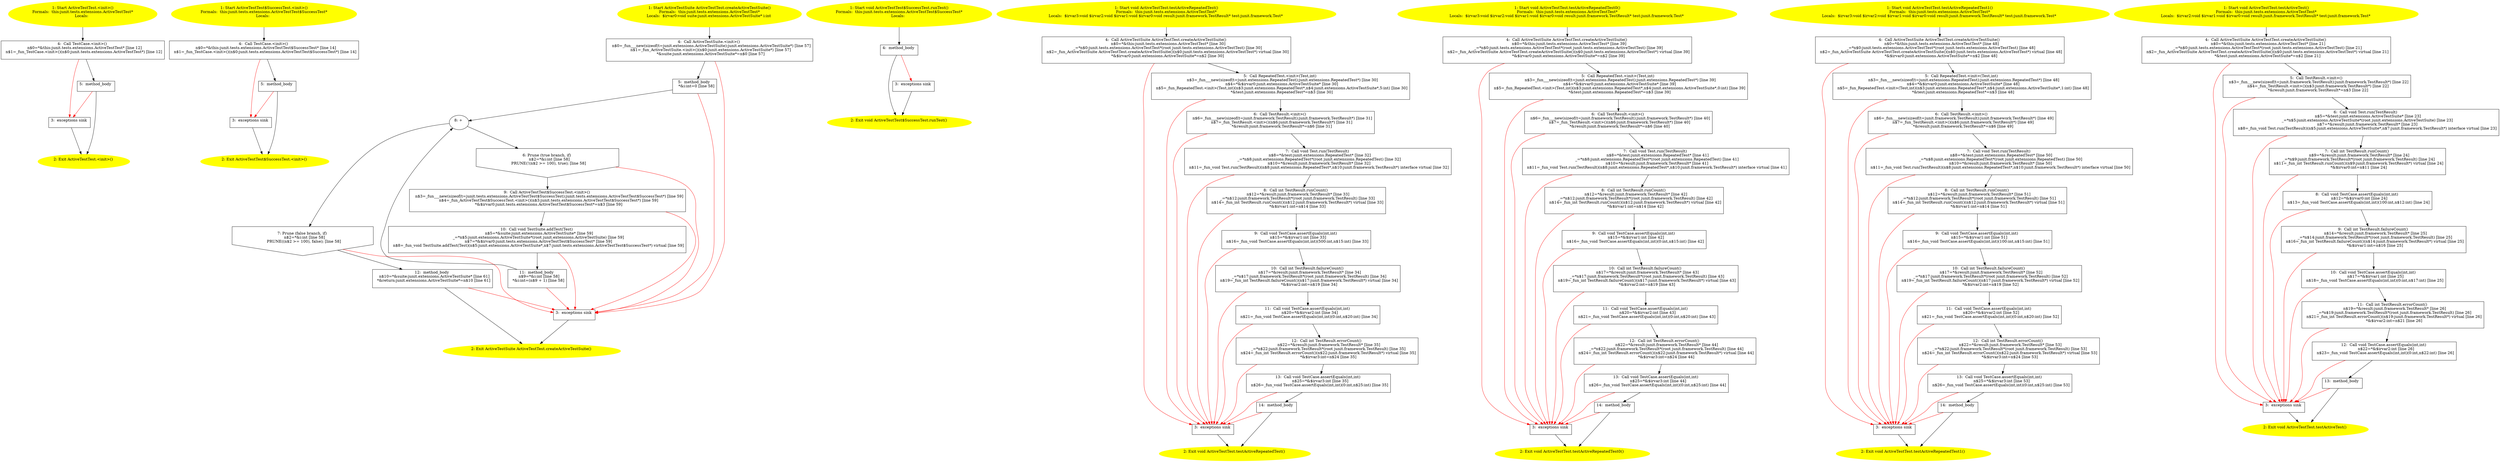 /* @generated */
digraph cfg {
"junit.tests.extensions.ActiveTestTest.<init>().1551e47d297d38303783810dab8c53ed_1" [label="1: Start ActiveTestTest.<init>()\nFormals:  this:junit.tests.extensions.ActiveTestTest*\nLocals:  \n  " color=yellow style=filled]
	

	 "junit.tests.extensions.ActiveTestTest.<init>().1551e47d297d38303783810dab8c53ed_1" -> "junit.tests.extensions.ActiveTestTest.<init>().1551e47d297d38303783810dab8c53ed_4" ;
"junit.tests.extensions.ActiveTestTest.<init>().1551e47d297d38303783810dab8c53ed_2" [label="2: Exit ActiveTestTest.<init>() \n  " color=yellow style=filled]
	

"junit.tests.extensions.ActiveTestTest.<init>().1551e47d297d38303783810dab8c53ed_3" [label="3:  exceptions sink \n  " shape="box"]
	

	 "junit.tests.extensions.ActiveTestTest.<init>().1551e47d297d38303783810dab8c53ed_3" -> "junit.tests.extensions.ActiveTestTest.<init>().1551e47d297d38303783810dab8c53ed_2" ;
"junit.tests.extensions.ActiveTestTest.<init>().1551e47d297d38303783810dab8c53ed_4" [label="4:  Call TestCase.<init>() \n   n$0=*&this:junit.tests.extensions.ActiveTestTest* [line 12]\n  n$1=_fun_TestCase.<init>()(n$0:junit.tests.extensions.ActiveTestTest*) [line 12]\n " shape="box"]
	

	 "junit.tests.extensions.ActiveTestTest.<init>().1551e47d297d38303783810dab8c53ed_4" -> "junit.tests.extensions.ActiveTestTest.<init>().1551e47d297d38303783810dab8c53ed_5" ;
	 "junit.tests.extensions.ActiveTestTest.<init>().1551e47d297d38303783810dab8c53ed_4" -> "junit.tests.extensions.ActiveTestTest.<init>().1551e47d297d38303783810dab8c53ed_3" [color="red" ];
"junit.tests.extensions.ActiveTestTest.<init>().1551e47d297d38303783810dab8c53ed_5" [label="5:  method_body \n  " shape="box"]
	

	 "junit.tests.extensions.ActiveTestTest.<init>().1551e47d297d38303783810dab8c53ed_5" -> "junit.tests.extensions.ActiveTestTest.<init>().1551e47d297d38303783810dab8c53ed_2" ;
	 "junit.tests.extensions.ActiveTestTest.<init>().1551e47d297d38303783810dab8c53ed_5" -> "junit.tests.extensions.ActiveTestTest.<init>().1551e47d297d38303783810dab8c53ed_3" [color="red" ];
"junit.tests.extensions.ActiveTestTest$SuccessTest.<init>().e55ab5740e04ffe3c6c291ed81c73756_1" [label="1: Start ActiveTestTest$SuccessTest.<init>()\nFormals:  this:junit.tests.extensions.ActiveTestTest$SuccessTest*\nLocals:  \n  " color=yellow style=filled]
	

	 "junit.tests.extensions.ActiveTestTest$SuccessTest.<init>().e55ab5740e04ffe3c6c291ed81c73756_1" -> "junit.tests.extensions.ActiveTestTest$SuccessTest.<init>().e55ab5740e04ffe3c6c291ed81c73756_4" ;
"junit.tests.extensions.ActiveTestTest$SuccessTest.<init>().e55ab5740e04ffe3c6c291ed81c73756_2" [label="2: Exit ActiveTestTest$SuccessTest.<init>() \n  " color=yellow style=filled]
	

"junit.tests.extensions.ActiveTestTest$SuccessTest.<init>().e55ab5740e04ffe3c6c291ed81c73756_3" [label="3:  exceptions sink \n  " shape="box"]
	

	 "junit.tests.extensions.ActiveTestTest$SuccessTest.<init>().e55ab5740e04ffe3c6c291ed81c73756_3" -> "junit.tests.extensions.ActiveTestTest$SuccessTest.<init>().e55ab5740e04ffe3c6c291ed81c73756_2" ;
"junit.tests.extensions.ActiveTestTest$SuccessTest.<init>().e55ab5740e04ffe3c6c291ed81c73756_4" [label="4:  Call TestCase.<init>() \n   n$0=*&this:junit.tests.extensions.ActiveTestTest$SuccessTest* [line 14]\n  n$1=_fun_TestCase.<init>()(n$0:junit.tests.extensions.ActiveTestTest$SuccessTest*) [line 14]\n " shape="box"]
	

	 "junit.tests.extensions.ActiveTestTest$SuccessTest.<init>().e55ab5740e04ffe3c6c291ed81c73756_4" -> "junit.tests.extensions.ActiveTestTest$SuccessTest.<init>().e55ab5740e04ffe3c6c291ed81c73756_5" ;
	 "junit.tests.extensions.ActiveTestTest$SuccessTest.<init>().e55ab5740e04ffe3c6c291ed81c73756_4" -> "junit.tests.extensions.ActiveTestTest$SuccessTest.<init>().e55ab5740e04ffe3c6c291ed81c73756_3" [color="red" ];
"junit.tests.extensions.ActiveTestTest$SuccessTest.<init>().e55ab5740e04ffe3c6c291ed81c73756_5" [label="5:  method_body \n  " shape="box"]
	

	 "junit.tests.extensions.ActiveTestTest$SuccessTest.<init>().e55ab5740e04ffe3c6c291ed81c73756_5" -> "junit.tests.extensions.ActiveTestTest$SuccessTest.<init>().e55ab5740e04ffe3c6c291ed81c73756_2" ;
	 "junit.tests.extensions.ActiveTestTest$SuccessTest.<init>().e55ab5740e04ffe3c6c291ed81c73756_5" -> "junit.tests.extensions.ActiveTestTest$SuccessTest.<init>().e55ab5740e04ffe3c6c291ed81c73756_3" [color="red" ];
"junit.tests.extensions.ActiveTestTest.createActiveTestSuite():junit.extensions.ActiveTestSuite.51b1d33e2f87001072a55061fc6aa8c7_1" [label="1: Start ActiveTestSuite ActiveTestTest.createActiveTestSuite()\nFormals:  this:junit.tests.extensions.ActiveTestTest*\nLocals:  $irvar0:void suite:junit.extensions.ActiveTestSuite* i:int \n  " color=yellow style=filled]
	

	 "junit.tests.extensions.ActiveTestTest.createActiveTestSuite():junit.extensions.ActiveTestSuite.51b1d33e2f87001072a55061fc6aa8c7_1" -> "junit.tests.extensions.ActiveTestTest.createActiveTestSuite():junit.extensions.ActiveTestSuite.51b1d33e2f87001072a55061fc6aa8c7_4" ;
"junit.tests.extensions.ActiveTestTest.createActiveTestSuite():junit.extensions.ActiveTestSuite.51b1d33e2f87001072a55061fc6aa8c7_2" [label="2: Exit ActiveTestSuite ActiveTestTest.createActiveTestSuite() \n  " color=yellow style=filled]
	

"junit.tests.extensions.ActiveTestTest.createActiveTestSuite():junit.extensions.ActiveTestSuite.51b1d33e2f87001072a55061fc6aa8c7_3" [label="3:  exceptions sink \n  " shape="box"]
	

	 "junit.tests.extensions.ActiveTestTest.createActiveTestSuite():junit.extensions.ActiveTestSuite.51b1d33e2f87001072a55061fc6aa8c7_3" -> "junit.tests.extensions.ActiveTestTest.createActiveTestSuite():junit.extensions.ActiveTestSuite.51b1d33e2f87001072a55061fc6aa8c7_2" ;
"junit.tests.extensions.ActiveTestTest.createActiveTestSuite():junit.extensions.ActiveTestSuite.51b1d33e2f87001072a55061fc6aa8c7_4" [label="4:  Call ActiveTestSuite.<init>() \n   n$0=_fun___new(sizeof(t=junit.extensions.ActiveTestSuite):junit.extensions.ActiveTestSuite*) [line 57]\n  n$1=_fun_ActiveTestSuite.<init>()(n$0:junit.extensions.ActiveTestSuite*) [line 57]\n  *&suite:junit.extensions.ActiveTestSuite*=n$0 [line 57]\n " shape="box"]
	

	 "junit.tests.extensions.ActiveTestTest.createActiveTestSuite():junit.extensions.ActiveTestSuite.51b1d33e2f87001072a55061fc6aa8c7_4" -> "junit.tests.extensions.ActiveTestTest.createActiveTestSuite():junit.extensions.ActiveTestSuite.51b1d33e2f87001072a55061fc6aa8c7_5" ;
	 "junit.tests.extensions.ActiveTestTest.createActiveTestSuite():junit.extensions.ActiveTestSuite.51b1d33e2f87001072a55061fc6aa8c7_4" -> "junit.tests.extensions.ActiveTestTest.createActiveTestSuite():junit.extensions.ActiveTestSuite.51b1d33e2f87001072a55061fc6aa8c7_3" [color="red" ];
"junit.tests.extensions.ActiveTestTest.createActiveTestSuite():junit.extensions.ActiveTestSuite.51b1d33e2f87001072a55061fc6aa8c7_5" [label="5:  method_body \n   *&i:int=0 [line 58]\n " shape="box"]
	

	 "junit.tests.extensions.ActiveTestTest.createActiveTestSuite():junit.extensions.ActiveTestSuite.51b1d33e2f87001072a55061fc6aa8c7_5" -> "junit.tests.extensions.ActiveTestTest.createActiveTestSuite():junit.extensions.ActiveTestSuite.51b1d33e2f87001072a55061fc6aa8c7_8" ;
	 "junit.tests.extensions.ActiveTestTest.createActiveTestSuite():junit.extensions.ActiveTestSuite.51b1d33e2f87001072a55061fc6aa8c7_5" -> "junit.tests.extensions.ActiveTestTest.createActiveTestSuite():junit.extensions.ActiveTestSuite.51b1d33e2f87001072a55061fc6aa8c7_3" [color="red" ];
"junit.tests.extensions.ActiveTestTest.createActiveTestSuite():junit.extensions.ActiveTestSuite.51b1d33e2f87001072a55061fc6aa8c7_6" [label="6: Prune (true branch, if) \n   n$2=*&i:int [line 58]\n  PRUNE(!(n$2 >= 100), true); [line 58]\n " shape="invhouse"]
	

	 "junit.tests.extensions.ActiveTestTest.createActiveTestSuite():junit.extensions.ActiveTestSuite.51b1d33e2f87001072a55061fc6aa8c7_6" -> "junit.tests.extensions.ActiveTestTest.createActiveTestSuite():junit.extensions.ActiveTestSuite.51b1d33e2f87001072a55061fc6aa8c7_9" ;
	 "junit.tests.extensions.ActiveTestTest.createActiveTestSuite():junit.extensions.ActiveTestSuite.51b1d33e2f87001072a55061fc6aa8c7_6" -> "junit.tests.extensions.ActiveTestTest.createActiveTestSuite():junit.extensions.ActiveTestSuite.51b1d33e2f87001072a55061fc6aa8c7_3" [color="red" ];
"junit.tests.extensions.ActiveTestTest.createActiveTestSuite():junit.extensions.ActiveTestSuite.51b1d33e2f87001072a55061fc6aa8c7_7" [label="7: Prune (false branch, if) \n   n$2=*&i:int [line 58]\n  PRUNE((n$2 >= 100), false); [line 58]\n " shape="invhouse"]
	

	 "junit.tests.extensions.ActiveTestTest.createActiveTestSuite():junit.extensions.ActiveTestSuite.51b1d33e2f87001072a55061fc6aa8c7_7" -> "junit.tests.extensions.ActiveTestTest.createActiveTestSuite():junit.extensions.ActiveTestSuite.51b1d33e2f87001072a55061fc6aa8c7_12" ;
	 "junit.tests.extensions.ActiveTestTest.createActiveTestSuite():junit.extensions.ActiveTestSuite.51b1d33e2f87001072a55061fc6aa8c7_7" -> "junit.tests.extensions.ActiveTestTest.createActiveTestSuite():junit.extensions.ActiveTestSuite.51b1d33e2f87001072a55061fc6aa8c7_3" [color="red" ];
"junit.tests.extensions.ActiveTestTest.createActiveTestSuite():junit.extensions.ActiveTestSuite.51b1d33e2f87001072a55061fc6aa8c7_8" [label="8: + \n  " ]
	

	 "junit.tests.extensions.ActiveTestTest.createActiveTestSuite():junit.extensions.ActiveTestSuite.51b1d33e2f87001072a55061fc6aa8c7_8" -> "junit.tests.extensions.ActiveTestTest.createActiveTestSuite():junit.extensions.ActiveTestSuite.51b1d33e2f87001072a55061fc6aa8c7_6" ;
	 "junit.tests.extensions.ActiveTestTest.createActiveTestSuite():junit.extensions.ActiveTestSuite.51b1d33e2f87001072a55061fc6aa8c7_8" -> "junit.tests.extensions.ActiveTestTest.createActiveTestSuite():junit.extensions.ActiveTestSuite.51b1d33e2f87001072a55061fc6aa8c7_7" ;
"junit.tests.extensions.ActiveTestTest.createActiveTestSuite():junit.extensions.ActiveTestSuite.51b1d33e2f87001072a55061fc6aa8c7_9" [label="9:  Call ActiveTestTest$SuccessTest.<init>() \n   n$3=_fun___new(sizeof(t=junit.tests.extensions.ActiveTestTest$SuccessTest):junit.tests.extensions.ActiveTestTest$SuccessTest*) [line 59]\n  n$4=_fun_ActiveTestTest$SuccessTest.<init>()(n$3:junit.tests.extensions.ActiveTestTest$SuccessTest*) [line 59]\n  *&$irvar0:junit.tests.extensions.ActiveTestTest$SuccessTest*=n$3 [line 59]\n " shape="box"]
	

	 "junit.tests.extensions.ActiveTestTest.createActiveTestSuite():junit.extensions.ActiveTestSuite.51b1d33e2f87001072a55061fc6aa8c7_9" -> "junit.tests.extensions.ActiveTestTest.createActiveTestSuite():junit.extensions.ActiveTestSuite.51b1d33e2f87001072a55061fc6aa8c7_10" ;
	 "junit.tests.extensions.ActiveTestTest.createActiveTestSuite():junit.extensions.ActiveTestSuite.51b1d33e2f87001072a55061fc6aa8c7_9" -> "junit.tests.extensions.ActiveTestTest.createActiveTestSuite():junit.extensions.ActiveTestSuite.51b1d33e2f87001072a55061fc6aa8c7_3" [color="red" ];
"junit.tests.extensions.ActiveTestTest.createActiveTestSuite():junit.extensions.ActiveTestSuite.51b1d33e2f87001072a55061fc6aa8c7_10" [label="10:  Call void TestSuite.addTest(Test) \n   n$5=*&suite:junit.extensions.ActiveTestSuite* [line 59]\n  _=*n$5:junit.extensions.ActiveTestSuite*(root junit.extensions.ActiveTestSuite) [line 59]\n  n$7=*&$irvar0:junit.tests.extensions.ActiveTestTest$SuccessTest* [line 59]\n  n$8=_fun_void TestSuite.addTest(Test)(n$5:junit.extensions.ActiveTestSuite*,n$7:junit.tests.extensions.ActiveTestTest$SuccessTest*) virtual [line 59]\n " shape="box"]
	

	 "junit.tests.extensions.ActiveTestTest.createActiveTestSuite():junit.extensions.ActiveTestSuite.51b1d33e2f87001072a55061fc6aa8c7_10" -> "junit.tests.extensions.ActiveTestTest.createActiveTestSuite():junit.extensions.ActiveTestSuite.51b1d33e2f87001072a55061fc6aa8c7_11" ;
	 "junit.tests.extensions.ActiveTestTest.createActiveTestSuite():junit.extensions.ActiveTestSuite.51b1d33e2f87001072a55061fc6aa8c7_10" -> "junit.tests.extensions.ActiveTestTest.createActiveTestSuite():junit.extensions.ActiveTestSuite.51b1d33e2f87001072a55061fc6aa8c7_3" [color="red" ];
"junit.tests.extensions.ActiveTestTest.createActiveTestSuite():junit.extensions.ActiveTestSuite.51b1d33e2f87001072a55061fc6aa8c7_11" [label="11:  method_body \n   n$9=*&i:int [line 58]\n  *&i:int=(n$9 + 1) [line 58]\n " shape="box"]
	

	 "junit.tests.extensions.ActiveTestTest.createActiveTestSuite():junit.extensions.ActiveTestSuite.51b1d33e2f87001072a55061fc6aa8c7_11" -> "junit.tests.extensions.ActiveTestTest.createActiveTestSuite():junit.extensions.ActiveTestSuite.51b1d33e2f87001072a55061fc6aa8c7_8" ;
	 "junit.tests.extensions.ActiveTestTest.createActiveTestSuite():junit.extensions.ActiveTestSuite.51b1d33e2f87001072a55061fc6aa8c7_11" -> "junit.tests.extensions.ActiveTestTest.createActiveTestSuite():junit.extensions.ActiveTestSuite.51b1d33e2f87001072a55061fc6aa8c7_3" [color="red" ];
"junit.tests.extensions.ActiveTestTest.createActiveTestSuite():junit.extensions.ActiveTestSuite.51b1d33e2f87001072a55061fc6aa8c7_12" [label="12:  method_body \n   n$10=*&suite:junit.extensions.ActiveTestSuite* [line 61]\n  *&return:junit.extensions.ActiveTestSuite*=n$10 [line 61]\n " shape="box"]
	

	 "junit.tests.extensions.ActiveTestTest.createActiveTestSuite():junit.extensions.ActiveTestSuite.51b1d33e2f87001072a55061fc6aa8c7_12" -> "junit.tests.extensions.ActiveTestTest.createActiveTestSuite():junit.extensions.ActiveTestSuite.51b1d33e2f87001072a55061fc6aa8c7_2" ;
	 "junit.tests.extensions.ActiveTestTest.createActiveTestSuite():junit.extensions.ActiveTestSuite.51b1d33e2f87001072a55061fc6aa8c7_12" -> "junit.tests.extensions.ActiveTestTest.createActiveTestSuite():junit.extensions.ActiveTestSuite.51b1d33e2f87001072a55061fc6aa8c7_3" [color="red" ];
"junit.tests.extensions.ActiveTestTest$SuccessTest.runTest():void.d5a37dd4d4616ff023316c9290bcca23_1" [label="1: Start void ActiveTestTest$SuccessTest.runTest()\nFormals:  this:junit.tests.extensions.ActiveTestTest$SuccessTest*\nLocals:  \n  " color=yellow style=filled]
	

	 "junit.tests.extensions.ActiveTestTest$SuccessTest.runTest():void.d5a37dd4d4616ff023316c9290bcca23_1" -> "junit.tests.extensions.ActiveTestTest$SuccessTest.runTest():void.d5a37dd4d4616ff023316c9290bcca23_4" ;
"junit.tests.extensions.ActiveTestTest$SuccessTest.runTest():void.d5a37dd4d4616ff023316c9290bcca23_2" [label="2: Exit void ActiveTestTest$SuccessTest.runTest() \n  " color=yellow style=filled]
	

"junit.tests.extensions.ActiveTestTest$SuccessTest.runTest():void.d5a37dd4d4616ff023316c9290bcca23_3" [label="3:  exceptions sink \n  " shape="box"]
	

	 "junit.tests.extensions.ActiveTestTest$SuccessTest.runTest():void.d5a37dd4d4616ff023316c9290bcca23_3" -> "junit.tests.extensions.ActiveTestTest$SuccessTest.runTest():void.d5a37dd4d4616ff023316c9290bcca23_2" ;
"junit.tests.extensions.ActiveTestTest$SuccessTest.runTest():void.d5a37dd4d4616ff023316c9290bcca23_4" [label="4:  method_body \n  " shape="box"]
	

	 "junit.tests.extensions.ActiveTestTest$SuccessTest.runTest():void.d5a37dd4d4616ff023316c9290bcca23_4" -> "junit.tests.extensions.ActiveTestTest$SuccessTest.runTest():void.d5a37dd4d4616ff023316c9290bcca23_2" ;
	 "junit.tests.extensions.ActiveTestTest$SuccessTest.runTest():void.d5a37dd4d4616ff023316c9290bcca23_4" -> "junit.tests.extensions.ActiveTestTest$SuccessTest.runTest():void.d5a37dd4d4616ff023316c9290bcca23_3" [color="red" ];
"junit.tests.extensions.ActiveTestTest.testActiveRepeatedTest():void.35224523dfb1d5b49fd54f5f7ce31b48_1" [label="1: Start void ActiveTestTest.testActiveRepeatedTest()\nFormals:  this:junit.tests.extensions.ActiveTestTest*\nLocals:  $irvar3:void $irvar2:void $irvar1:void $irvar0:void result:junit.framework.TestResult* test:junit.framework.Test* \n  " color=yellow style=filled]
	

	 "junit.tests.extensions.ActiveTestTest.testActiveRepeatedTest():void.35224523dfb1d5b49fd54f5f7ce31b48_1" -> "junit.tests.extensions.ActiveTestTest.testActiveRepeatedTest():void.35224523dfb1d5b49fd54f5f7ce31b48_4" ;
"junit.tests.extensions.ActiveTestTest.testActiveRepeatedTest():void.35224523dfb1d5b49fd54f5f7ce31b48_2" [label="2: Exit void ActiveTestTest.testActiveRepeatedTest() \n  " color=yellow style=filled]
	

"junit.tests.extensions.ActiveTestTest.testActiveRepeatedTest():void.35224523dfb1d5b49fd54f5f7ce31b48_3" [label="3:  exceptions sink \n  " shape="box"]
	

	 "junit.tests.extensions.ActiveTestTest.testActiveRepeatedTest():void.35224523dfb1d5b49fd54f5f7ce31b48_3" -> "junit.tests.extensions.ActiveTestTest.testActiveRepeatedTest():void.35224523dfb1d5b49fd54f5f7ce31b48_2" ;
"junit.tests.extensions.ActiveTestTest.testActiveRepeatedTest():void.35224523dfb1d5b49fd54f5f7ce31b48_4" [label="4:  Call ActiveTestSuite ActiveTestTest.createActiveTestSuite() \n   n$0=*&this:junit.tests.extensions.ActiveTestTest* [line 30]\n  _=*n$0:junit.tests.extensions.ActiveTestTest*(root junit.tests.extensions.ActiveTestTest) [line 30]\n  n$2=_fun_ActiveTestSuite ActiveTestTest.createActiveTestSuite()(n$0:junit.tests.extensions.ActiveTestTest*) virtual [line 30]\n  *&$irvar0:junit.extensions.ActiveTestSuite*=n$2 [line 30]\n " shape="box"]
	

	 "junit.tests.extensions.ActiveTestTest.testActiveRepeatedTest():void.35224523dfb1d5b49fd54f5f7ce31b48_4" -> "junit.tests.extensions.ActiveTestTest.testActiveRepeatedTest():void.35224523dfb1d5b49fd54f5f7ce31b48_5" ;
	 "junit.tests.extensions.ActiveTestTest.testActiveRepeatedTest():void.35224523dfb1d5b49fd54f5f7ce31b48_4" -> "junit.tests.extensions.ActiveTestTest.testActiveRepeatedTest():void.35224523dfb1d5b49fd54f5f7ce31b48_3" [color="red" ];
"junit.tests.extensions.ActiveTestTest.testActiveRepeatedTest():void.35224523dfb1d5b49fd54f5f7ce31b48_5" [label="5:  Call RepeatedTest.<init>(Test,int) \n   n$3=_fun___new(sizeof(t=junit.extensions.RepeatedTest):junit.extensions.RepeatedTest*) [line 30]\n  n$4=*&$irvar0:junit.extensions.ActiveTestSuite* [line 30]\n  n$5=_fun_RepeatedTest.<init>(Test,int)(n$3:junit.extensions.RepeatedTest*,n$4:junit.extensions.ActiveTestSuite*,5:int) [line 30]\n  *&test:junit.extensions.RepeatedTest*=n$3 [line 30]\n " shape="box"]
	

	 "junit.tests.extensions.ActiveTestTest.testActiveRepeatedTest():void.35224523dfb1d5b49fd54f5f7ce31b48_5" -> "junit.tests.extensions.ActiveTestTest.testActiveRepeatedTest():void.35224523dfb1d5b49fd54f5f7ce31b48_6" ;
	 "junit.tests.extensions.ActiveTestTest.testActiveRepeatedTest():void.35224523dfb1d5b49fd54f5f7ce31b48_5" -> "junit.tests.extensions.ActiveTestTest.testActiveRepeatedTest():void.35224523dfb1d5b49fd54f5f7ce31b48_3" [color="red" ];
"junit.tests.extensions.ActiveTestTest.testActiveRepeatedTest():void.35224523dfb1d5b49fd54f5f7ce31b48_6" [label="6:  Call TestResult.<init>() \n   n$6=_fun___new(sizeof(t=junit.framework.TestResult):junit.framework.TestResult*) [line 31]\n  n$7=_fun_TestResult.<init>()(n$6:junit.framework.TestResult*) [line 31]\n  *&result:junit.framework.TestResult*=n$6 [line 31]\n " shape="box"]
	

	 "junit.tests.extensions.ActiveTestTest.testActiveRepeatedTest():void.35224523dfb1d5b49fd54f5f7ce31b48_6" -> "junit.tests.extensions.ActiveTestTest.testActiveRepeatedTest():void.35224523dfb1d5b49fd54f5f7ce31b48_7" ;
	 "junit.tests.extensions.ActiveTestTest.testActiveRepeatedTest():void.35224523dfb1d5b49fd54f5f7ce31b48_6" -> "junit.tests.extensions.ActiveTestTest.testActiveRepeatedTest():void.35224523dfb1d5b49fd54f5f7ce31b48_3" [color="red" ];
"junit.tests.extensions.ActiveTestTest.testActiveRepeatedTest():void.35224523dfb1d5b49fd54f5f7ce31b48_7" [label="7:  Call void Test.run(TestResult) \n   n$8=*&test:junit.extensions.RepeatedTest* [line 32]\n  _=*n$8:junit.extensions.RepeatedTest*(root junit.extensions.RepeatedTest) [line 32]\n  n$10=*&result:junit.framework.TestResult* [line 32]\n  n$11=_fun_void Test.run(TestResult)(n$8:junit.extensions.RepeatedTest*,n$10:junit.framework.TestResult*) interface virtual [line 32]\n " shape="box"]
	

	 "junit.tests.extensions.ActiveTestTest.testActiveRepeatedTest():void.35224523dfb1d5b49fd54f5f7ce31b48_7" -> "junit.tests.extensions.ActiveTestTest.testActiveRepeatedTest():void.35224523dfb1d5b49fd54f5f7ce31b48_8" ;
	 "junit.tests.extensions.ActiveTestTest.testActiveRepeatedTest():void.35224523dfb1d5b49fd54f5f7ce31b48_7" -> "junit.tests.extensions.ActiveTestTest.testActiveRepeatedTest():void.35224523dfb1d5b49fd54f5f7ce31b48_3" [color="red" ];
"junit.tests.extensions.ActiveTestTest.testActiveRepeatedTest():void.35224523dfb1d5b49fd54f5f7ce31b48_8" [label="8:  Call int TestResult.runCount() \n   n$12=*&result:junit.framework.TestResult* [line 33]\n  _=*n$12:junit.framework.TestResult*(root junit.framework.TestResult) [line 33]\n  n$14=_fun_int TestResult.runCount()(n$12:junit.framework.TestResult*) virtual [line 33]\n  *&$irvar1:int=n$14 [line 33]\n " shape="box"]
	

	 "junit.tests.extensions.ActiveTestTest.testActiveRepeatedTest():void.35224523dfb1d5b49fd54f5f7ce31b48_8" -> "junit.tests.extensions.ActiveTestTest.testActiveRepeatedTest():void.35224523dfb1d5b49fd54f5f7ce31b48_9" ;
	 "junit.tests.extensions.ActiveTestTest.testActiveRepeatedTest():void.35224523dfb1d5b49fd54f5f7ce31b48_8" -> "junit.tests.extensions.ActiveTestTest.testActiveRepeatedTest():void.35224523dfb1d5b49fd54f5f7ce31b48_3" [color="red" ];
"junit.tests.extensions.ActiveTestTest.testActiveRepeatedTest():void.35224523dfb1d5b49fd54f5f7ce31b48_9" [label="9:  Call void TestCase.assertEquals(int,int) \n   n$15=*&$irvar1:int [line 33]\n  n$16=_fun_void TestCase.assertEquals(int,int)(500:int,n$15:int) [line 33]\n " shape="box"]
	

	 "junit.tests.extensions.ActiveTestTest.testActiveRepeatedTest():void.35224523dfb1d5b49fd54f5f7ce31b48_9" -> "junit.tests.extensions.ActiveTestTest.testActiveRepeatedTest():void.35224523dfb1d5b49fd54f5f7ce31b48_10" ;
	 "junit.tests.extensions.ActiveTestTest.testActiveRepeatedTest():void.35224523dfb1d5b49fd54f5f7ce31b48_9" -> "junit.tests.extensions.ActiveTestTest.testActiveRepeatedTest():void.35224523dfb1d5b49fd54f5f7ce31b48_3" [color="red" ];
"junit.tests.extensions.ActiveTestTest.testActiveRepeatedTest():void.35224523dfb1d5b49fd54f5f7ce31b48_10" [label="10:  Call int TestResult.failureCount() \n   n$17=*&result:junit.framework.TestResult* [line 34]\n  _=*n$17:junit.framework.TestResult*(root junit.framework.TestResult) [line 34]\n  n$19=_fun_int TestResult.failureCount()(n$17:junit.framework.TestResult*) virtual [line 34]\n  *&$irvar2:int=n$19 [line 34]\n " shape="box"]
	

	 "junit.tests.extensions.ActiveTestTest.testActiveRepeatedTest():void.35224523dfb1d5b49fd54f5f7ce31b48_10" -> "junit.tests.extensions.ActiveTestTest.testActiveRepeatedTest():void.35224523dfb1d5b49fd54f5f7ce31b48_11" ;
	 "junit.tests.extensions.ActiveTestTest.testActiveRepeatedTest():void.35224523dfb1d5b49fd54f5f7ce31b48_10" -> "junit.tests.extensions.ActiveTestTest.testActiveRepeatedTest():void.35224523dfb1d5b49fd54f5f7ce31b48_3" [color="red" ];
"junit.tests.extensions.ActiveTestTest.testActiveRepeatedTest():void.35224523dfb1d5b49fd54f5f7ce31b48_11" [label="11:  Call void TestCase.assertEquals(int,int) \n   n$20=*&$irvar2:int [line 34]\n  n$21=_fun_void TestCase.assertEquals(int,int)(0:int,n$20:int) [line 34]\n " shape="box"]
	

	 "junit.tests.extensions.ActiveTestTest.testActiveRepeatedTest():void.35224523dfb1d5b49fd54f5f7ce31b48_11" -> "junit.tests.extensions.ActiveTestTest.testActiveRepeatedTest():void.35224523dfb1d5b49fd54f5f7ce31b48_12" ;
	 "junit.tests.extensions.ActiveTestTest.testActiveRepeatedTest():void.35224523dfb1d5b49fd54f5f7ce31b48_11" -> "junit.tests.extensions.ActiveTestTest.testActiveRepeatedTest():void.35224523dfb1d5b49fd54f5f7ce31b48_3" [color="red" ];
"junit.tests.extensions.ActiveTestTest.testActiveRepeatedTest():void.35224523dfb1d5b49fd54f5f7ce31b48_12" [label="12:  Call int TestResult.errorCount() \n   n$22=*&result:junit.framework.TestResult* [line 35]\n  _=*n$22:junit.framework.TestResult*(root junit.framework.TestResult) [line 35]\n  n$24=_fun_int TestResult.errorCount()(n$22:junit.framework.TestResult*) virtual [line 35]\n  *&$irvar3:int=n$24 [line 35]\n " shape="box"]
	

	 "junit.tests.extensions.ActiveTestTest.testActiveRepeatedTest():void.35224523dfb1d5b49fd54f5f7ce31b48_12" -> "junit.tests.extensions.ActiveTestTest.testActiveRepeatedTest():void.35224523dfb1d5b49fd54f5f7ce31b48_13" ;
	 "junit.tests.extensions.ActiveTestTest.testActiveRepeatedTest():void.35224523dfb1d5b49fd54f5f7ce31b48_12" -> "junit.tests.extensions.ActiveTestTest.testActiveRepeatedTest():void.35224523dfb1d5b49fd54f5f7ce31b48_3" [color="red" ];
"junit.tests.extensions.ActiveTestTest.testActiveRepeatedTest():void.35224523dfb1d5b49fd54f5f7ce31b48_13" [label="13:  Call void TestCase.assertEquals(int,int) \n   n$25=*&$irvar3:int [line 35]\n  n$26=_fun_void TestCase.assertEquals(int,int)(0:int,n$25:int) [line 35]\n " shape="box"]
	

	 "junit.tests.extensions.ActiveTestTest.testActiveRepeatedTest():void.35224523dfb1d5b49fd54f5f7ce31b48_13" -> "junit.tests.extensions.ActiveTestTest.testActiveRepeatedTest():void.35224523dfb1d5b49fd54f5f7ce31b48_14" ;
	 "junit.tests.extensions.ActiveTestTest.testActiveRepeatedTest():void.35224523dfb1d5b49fd54f5f7ce31b48_13" -> "junit.tests.extensions.ActiveTestTest.testActiveRepeatedTest():void.35224523dfb1d5b49fd54f5f7ce31b48_3" [color="red" ];
"junit.tests.extensions.ActiveTestTest.testActiveRepeatedTest():void.35224523dfb1d5b49fd54f5f7ce31b48_14" [label="14:  method_body \n  " shape="box"]
	

	 "junit.tests.extensions.ActiveTestTest.testActiveRepeatedTest():void.35224523dfb1d5b49fd54f5f7ce31b48_14" -> "junit.tests.extensions.ActiveTestTest.testActiveRepeatedTest():void.35224523dfb1d5b49fd54f5f7ce31b48_2" ;
	 "junit.tests.extensions.ActiveTestTest.testActiveRepeatedTest():void.35224523dfb1d5b49fd54f5f7ce31b48_14" -> "junit.tests.extensions.ActiveTestTest.testActiveRepeatedTest():void.35224523dfb1d5b49fd54f5f7ce31b48_3" [color="red" ];
"junit.tests.extensions.ActiveTestTest.testActiveRepeatedTest0():void.428dff9b24c2c2c7735ea8d9fd26ef66_1" [label="1: Start void ActiveTestTest.testActiveRepeatedTest0()\nFormals:  this:junit.tests.extensions.ActiveTestTest*\nLocals:  $irvar3:void $irvar2:void $irvar1:void $irvar0:void result:junit.framework.TestResult* test:junit.framework.Test* \n  " color=yellow style=filled]
	

	 "junit.tests.extensions.ActiveTestTest.testActiveRepeatedTest0():void.428dff9b24c2c2c7735ea8d9fd26ef66_1" -> "junit.tests.extensions.ActiveTestTest.testActiveRepeatedTest0():void.428dff9b24c2c2c7735ea8d9fd26ef66_4" ;
"junit.tests.extensions.ActiveTestTest.testActiveRepeatedTest0():void.428dff9b24c2c2c7735ea8d9fd26ef66_2" [label="2: Exit void ActiveTestTest.testActiveRepeatedTest0() \n  " color=yellow style=filled]
	

"junit.tests.extensions.ActiveTestTest.testActiveRepeatedTest0():void.428dff9b24c2c2c7735ea8d9fd26ef66_3" [label="3:  exceptions sink \n  " shape="box"]
	

	 "junit.tests.extensions.ActiveTestTest.testActiveRepeatedTest0():void.428dff9b24c2c2c7735ea8d9fd26ef66_3" -> "junit.tests.extensions.ActiveTestTest.testActiveRepeatedTest0():void.428dff9b24c2c2c7735ea8d9fd26ef66_2" ;
"junit.tests.extensions.ActiveTestTest.testActiveRepeatedTest0():void.428dff9b24c2c2c7735ea8d9fd26ef66_4" [label="4:  Call ActiveTestSuite ActiveTestTest.createActiveTestSuite() \n   n$0=*&this:junit.tests.extensions.ActiveTestTest* [line 39]\n  _=*n$0:junit.tests.extensions.ActiveTestTest*(root junit.tests.extensions.ActiveTestTest) [line 39]\n  n$2=_fun_ActiveTestSuite ActiveTestTest.createActiveTestSuite()(n$0:junit.tests.extensions.ActiveTestTest*) virtual [line 39]\n  *&$irvar0:junit.extensions.ActiveTestSuite*=n$2 [line 39]\n " shape="box"]
	

	 "junit.tests.extensions.ActiveTestTest.testActiveRepeatedTest0():void.428dff9b24c2c2c7735ea8d9fd26ef66_4" -> "junit.tests.extensions.ActiveTestTest.testActiveRepeatedTest0():void.428dff9b24c2c2c7735ea8d9fd26ef66_5" ;
	 "junit.tests.extensions.ActiveTestTest.testActiveRepeatedTest0():void.428dff9b24c2c2c7735ea8d9fd26ef66_4" -> "junit.tests.extensions.ActiveTestTest.testActiveRepeatedTest0():void.428dff9b24c2c2c7735ea8d9fd26ef66_3" [color="red" ];
"junit.tests.extensions.ActiveTestTest.testActiveRepeatedTest0():void.428dff9b24c2c2c7735ea8d9fd26ef66_5" [label="5:  Call RepeatedTest.<init>(Test,int) \n   n$3=_fun___new(sizeof(t=junit.extensions.RepeatedTest):junit.extensions.RepeatedTest*) [line 39]\n  n$4=*&$irvar0:junit.extensions.ActiveTestSuite* [line 39]\n  n$5=_fun_RepeatedTest.<init>(Test,int)(n$3:junit.extensions.RepeatedTest*,n$4:junit.extensions.ActiveTestSuite*,0:int) [line 39]\n  *&test:junit.extensions.RepeatedTest*=n$3 [line 39]\n " shape="box"]
	

	 "junit.tests.extensions.ActiveTestTest.testActiveRepeatedTest0():void.428dff9b24c2c2c7735ea8d9fd26ef66_5" -> "junit.tests.extensions.ActiveTestTest.testActiveRepeatedTest0():void.428dff9b24c2c2c7735ea8d9fd26ef66_6" ;
	 "junit.tests.extensions.ActiveTestTest.testActiveRepeatedTest0():void.428dff9b24c2c2c7735ea8d9fd26ef66_5" -> "junit.tests.extensions.ActiveTestTest.testActiveRepeatedTest0():void.428dff9b24c2c2c7735ea8d9fd26ef66_3" [color="red" ];
"junit.tests.extensions.ActiveTestTest.testActiveRepeatedTest0():void.428dff9b24c2c2c7735ea8d9fd26ef66_6" [label="6:  Call TestResult.<init>() \n   n$6=_fun___new(sizeof(t=junit.framework.TestResult):junit.framework.TestResult*) [line 40]\n  n$7=_fun_TestResult.<init>()(n$6:junit.framework.TestResult*) [line 40]\n  *&result:junit.framework.TestResult*=n$6 [line 40]\n " shape="box"]
	

	 "junit.tests.extensions.ActiveTestTest.testActiveRepeatedTest0():void.428dff9b24c2c2c7735ea8d9fd26ef66_6" -> "junit.tests.extensions.ActiveTestTest.testActiveRepeatedTest0():void.428dff9b24c2c2c7735ea8d9fd26ef66_7" ;
	 "junit.tests.extensions.ActiveTestTest.testActiveRepeatedTest0():void.428dff9b24c2c2c7735ea8d9fd26ef66_6" -> "junit.tests.extensions.ActiveTestTest.testActiveRepeatedTest0():void.428dff9b24c2c2c7735ea8d9fd26ef66_3" [color="red" ];
"junit.tests.extensions.ActiveTestTest.testActiveRepeatedTest0():void.428dff9b24c2c2c7735ea8d9fd26ef66_7" [label="7:  Call void Test.run(TestResult) \n   n$8=*&test:junit.extensions.RepeatedTest* [line 41]\n  _=*n$8:junit.extensions.RepeatedTest*(root junit.extensions.RepeatedTest) [line 41]\n  n$10=*&result:junit.framework.TestResult* [line 41]\n  n$11=_fun_void Test.run(TestResult)(n$8:junit.extensions.RepeatedTest*,n$10:junit.framework.TestResult*) interface virtual [line 41]\n " shape="box"]
	

	 "junit.tests.extensions.ActiveTestTest.testActiveRepeatedTest0():void.428dff9b24c2c2c7735ea8d9fd26ef66_7" -> "junit.tests.extensions.ActiveTestTest.testActiveRepeatedTest0():void.428dff9b24c2c2c7735ea8d9fd26ef66_8" ;
	 "junit.tests.extensions.ActiveTestTest.testActiveRepeatedTest0():void.428dff9b24c2c2c7735ea8d9fd26ef66_7" -> "junit.tests.extensions.ActiveTestTest.testActiveRepeatedTest0():void.428dff9b24c2c2c7735ea8d9fd26ef66_3" [color="red" ];
"junit.tests.extensions.ActiveTestTest.testActiveRepeatedTest0():void.428dff9b24c2c2c7735ea8d9fd26ef66_8" [label="8:  Call int TestResult.runCount() \n   n$12=*&result:junit.framework.TestResult* [line 42]\n  _=*n$12:junit.framework.TestResult*(root junit.framework.TestResult) [line 42]\n  n$14=_fun_int TestResult.runCount()(n$12:junit.framework.TestResult*) virtual [line 42]\n  *&$irvar1:int=n$14 [line 42]\n " shape="box"]
	

	 "junit.tests.extensions.ActiveTestTest.testActiveRepeatedTest0():void.428dff9b24c2c2c7735ea8d9fd26ef66_8" -> "junit.tests.extensions.ActiveTestTest.testActiveRepeatedTest0():void.428dff9b24c2c2c7735ea8d9fd26ef66_9" ;
	 "junit.tests.extensions.ActiveTestTest.testActiveRepeatedTest0():void.428dff9b24c2c2c7735ea8d9fd26ef66_8" -> "junit.tests.extensions.ActiveTestTest.testActiveRepeatedTest0():void.428dff9b24c2c2c7735ea8d9fd26ef66_3" [color="red" ];
"junit.tests.extensions.ActiveTestTest.testActiveRepeatedTest0():void.428dff9b24c2c2c7735ea8d9fd26ef66_9" [label="9:  Call void TestCase.assertEquals(int,int) \n   n$15=*&$irvar1:int [line 42]\n  n$16=_fun_void TestCase.assertEquals(int,int)(0:int,n$15:int) [line 42]\n " shape="box"]
	

	 "junit.tests.extensions.ActiveTestTest.testActiveRepeatedTest0():void.428dff9b24c2c2c7735ea8d9fd26ef66_9" -> "junit.tests.extensions.ActiveTestTest.testActiveRepeatedTest0():void.428dff9b24c2c2c7735ea8d9fd26ef66_10" ;
	 "junit.tests.extensions.ActiveTestTest.testActiveRepeatedTest0():void.428dff9b24c2c2c7735ea8d9fd26ef66_9" -> "junit.tests.extensions.ActiveTestTest.testActiveRepeatedTest0():void.428dff9b24c2c2c7735ea8d9fd26ef66_3" [color="red" ];
"junit.tests.extensions.ActiveTestTest.testActiveRepeatedTest0():void.428dff9b24c2c2c7735ea8d9fd26ef66_10" [label="10:  Call int TestResult.failureCount() \n   n$17=*&result:junit.framework.TestResult* [line 43]\n  _=*n$17:junit.framework.TestResult*(root junit.framework.TestResult) [line 43]\n  n$19=_fun_int TestResult.failureCount()(n$17:junit.framework.TestResult*) virtual [line 43]\n  *&$irvar2:int=n$19 [line 43]\n " shape="box"]
	

	 "junit.tests.extensions.ActiveTestTest.testActiveRepeatedTest0():void.428dff9b24c2c2c7735ea8d9fd26ef66_10" -> "junit.tests.extensions.ActiveTestTest.testActiveRepeatedTest0():void.428dff9b24c2c2c7735ea8d9fd26ef66_11" ;
	 "junit.tests.extensions.ActiveTestTest.testActiveRepeatedTest0():void.428dff9b24c2c2c7735ea8d9fd26ef66_10" -> "junit.tests.extensions.ActiveTestTest.testActiveRepeatedTest0():void.428dff9b24c2c2c7735ea8d9fd26ef66_3" [color="red" ];
"junit.tests.extensions.ActiveTestTest.testActiveRepeatedTest0():void.428dff9b24c2c2c7735ea8d9fd26ef66_11" [label="11:  Call void TestCase.assertEquals(int,int) \n   n$20=*&$irvar2:int [line 43]\n  n$21=_fun_void TestCase.assertEquals(int,int)(0:int,n$20:int) [line 43]\n " shape="box"]
	

	 "junit.tests.extensions.ActiveTestTest.testActiveRepeatedTest0():void.428dff9b24c2c2c7735ea8d9fd26ef66_11" -> "junit.tests.extensions.ActiveTestTest.testActiveRepeatedTest0():void.428dff9b24c2c2c7735ea8d9fd26ef66_12" ;
	 "junit.tests.extensions.ActiveTestTest.testActiveRepeatedTest0():void.428dff9b24c2c2c7735ea8d9fd26ef66_11" -> "junit.tests.extensions.ActiveTestTest.testActiveRepeatedTest0():void.428dff9b24c2c2c7735ea8d9fd26ef66_3" [color="red" ];
"junit.tests.extensions.ActiveTestTest.testActiveRepeatedTest0():void.428dff9b24c2c2c7735ea8d9fd26ef66_12" [label="12:  Call int TestResult.errorCount() \n   n$22=*&result:junit.framework.TestResult* [line 44]\n  _=*n$22:junit.framework.TestResult*(root junit.framework.TestResult) [line 44]\n  n$24=_fun_int TestResult.errorCount()(n$22:junit.framework.TestResult*) virtual [line 44]\n  *&$irvar3:int=n$24 [line 44]\n " shape="box"]
	

	 "junit.tests.extensions.ActiveTestTest.testActiveRepeatedTest0():void.428dff9b24c2c2c7735ea8d9fd26ef66_12" -> "junit.tests.extensions.ActiveTestTest.testActiveRepeatedTest0():void.428dff9b24c2c2c7735ea8d9fd26ef66_13" ;
	 "junit.tests.extensions.ActiveTestTest.testActiveRepeatedTest0():void.428dff9b24c2c2c7735ea8d9fd26ef66_12" -> "junit.tests.extensions.ActiveTestTest.testActiveRepeatedTest0():void.428dff9b24c2c2c7735ea8d9fd26ef66_3" [color="red" ];
"junit.tests.extensions.ActiveTestTest.testActiveRepeatedTest0():void.428dff9b24c2c2c7735ea8d9fd26ef66_13" [label="13:  Call void TestCase.assertEquals(int,int) \n   n$25=*&$irvar3:int [line 44]\n  n$26=_fun_void TestCase.assertEquals(int,int)(0:int,n$25:int) [line 44]\n " shape="box"]
	

	 "junit.tests.extensions.ActiveTestTest.testActiveRepeatedTest0():void.428dff9b24c2c2c7735ea8d9fd26ef66_13" -> "junit.tests.extensions.ActiveTestTest.testActiveRepeatedTest0():void.428dff9b24c2c2c7735ea8d9fd26ef66_14" ;
	 "junit.tests.extensions.ActiveTestTest.testActiveRepeatedTest0():void.428dff9b24c2c2c7735ea8d9fd26ef66_13" -> "junit.tests.extensions.ActiveTestTest.testActiveRepeatedTest0():void.428dff9b24c2c2c7735ea8d9fd26ef66_3" [color="red" ];
"junit.tests.extensions.ActiveTestTest.testActiveRepeatedTest0():void.428dff9b24c2c2c7735ea8d9fd26ef66_14" [label="14:  method_body \n  " shape="box"]
	

	 "junit.tests.extensions.ActiveTestTest.testActiveRepeatedTest0():void.428dff9b24c2c2c7735ea8d9fd26ef66_14" -> "junit.tests.extensions.ActiveTestTest.testActiveRepeatedTest0():void.428dff9b24c2c2c7735ea8d9fd26ef66_2" ;
	 "junit.tests.extensions.ActiveTestTest.testActiveRepeatedTest0():void.428dff9b24c2c2c7735ea8d9fd26ef66_14" -> "junit.tests.extensions.ActiveTestTest.testActiveRepeatedTest0():void.428dff9b24c2c2c7735ea8d9fd26ef66_3" [color="red" ];
"junit.tests.extensions.ActiveTestTest.testActiveRepeatedTest1():void.4badfb5dd3604d3d20c54cbfbbce5834_1" [label="1: Start void ActiveTestTest.testActiveRepeatedTest1()\nFormals:  this:junit.tests.extensions.ActiveTestTest*\nLocals:  $irvar3:void $irvar2:void $irvar1:void $irvar0:void result:junit.framework.TestResult* test:junit.framework.Test* \n  " color=yellow style=filled]
	

	 "junit.tests.extensions.ActiveTestTest.testActiveRepeatedTest1():void.4badfb5dd3604d3d20c54cbfbbce5834_1" -> "junit.tests.extensions.ActiveTestTest.testActiveRepeatedTest1():void.4badfb5dd3604d3d20c54cbfbbce5834_4" ;
"junit.tests.extensions.ActiveTestTest.testActiveRepeatedTest1():void.4badfb5dd3604d3d20c54cbfbbce5834_2" [label="2: Exit void ActiveTestTest.testActiveRepeatedTest1() \n  " color=yellow style=filled]
	

"junit.tests.extensions.ActiveTestTest.testActiveRepeatedTest1():void.4badfb5dd3604d3d20c54cbfbbce5834_3" [label="3:  exceptions sink \n  " shape="box"]
	

	 "junit.tests.extensions.ActiveTestTest.testActiveRepeatedTest1():void.4badfb5dd3604d3d20c54cbfbbce5834_3" -> "junit.tests.extensions.ActiveTestTest.testActiveRepeatedTest1():void.4badfb5dd3604d3d20c54cbfbbce5834_2" ;
"junit.tests.extensions.ActiveTestTest.testActiveRepeatedTest1():void.4badfb5dd3604d3d20c54cbfbbce5834_4" [label="4:  Call ActiveTestSuite ActiveTestTest.createActiveTestSuite() \n   n$0=*&this:junit.tests.extensions.ActiveTestTest* [line 48]\n  _=*n$0:junit.tests.extensions.ActiveTestTest*(root junit.tests.extensions.ActiveTestTest) [line 48]\n  n$2=_fun_ActiveTestSuite ActiveTestTest.createActiveTestSuite()(n$0:junit.tests.extensions.ActiveTestTest*) virtual [line 48]\n  *&$irvar0:junit.extensions.ActiveTestSuite*=n$2 [line 48]\n " shape="box"]
	

	 "junit.tests.extensions.ActiveTestTest.testActiveRepeatedTest1():void.4badfb5dd3604d3d20c54cbfbbce5834_4" -> "junit.tests.extensions.ActiveTestTest.testActiveRepeatedTest1():void.4badfb5dd3604d3d20c54cbfbbce5834_5" ;
	 "junit.tests.extensions.ActiveTestTest.testActiveRepeatedTest1():void.4badfb5dd3604d3d20c54cbfbbce5834_4" -> "junit.tests.extensions.ActiveTestTest.testActiveRepeatedTest1():void.4badfb5dd3604d3d20c54cbfbbce5834_3" [color="red" ];
"junit.tests.extensions.ActiveTestTest.testActiveRepeatedTest1():void.4badfb5dd3604d3d20c54cbfbbce5834_5" [label="5:  Call RepeatedTest.<init>(Test,int) \n   n$3=_fun___new(sizeof(t=junit.extensions.RepeatedTest):junit.extensions.RepeatedTest*) [line 48]\n  n$4=*&$irvar0:junit.extensions.ActiveTestSuite* [line 48]\n  n$5=_fun_RepeatedTest.<init>(Test,int)(n$3:junit.extensions.RepeatedTest*,n$4:junit.extensions.ActiveTestSuite*,1:int) [line 48]\n  *&test:junit.extensions.RepeatedTest*=n$3 [line 48]\n " shape="box"]
	

	 "junit.tests.extensions.ActiveTestTest.testActiveRepeatedTest1():void.4badfb5dd3604d3d20c54cbfbbce5834_5" -> "junit.tests.extensions.ActiveTestTest.testActiveRepeatedTest1():void.4badfb5dd3604d3d20c54cbfbbce5834_6" ;
	 "junit.tests.extensions.ActiveTestTest.testActiveRepeatedTest1():void.4badfb5dd3604d3d20c54cbfbbce5834_5" -> "junit.tests.extensions.ActiveTestTest.testActiveRepeatedTest1():void.4badfb5dd3604d3d20c54cbfbbce5834_3" [color="red" ];
"junit.tests.extensions.ActiveTestTest.testActiveRepeatedTest1():void.4badfb5dd3604d3d20c54cbfbbce5834_6" [label="6:  Call TestResult.<init>() \n   n$6=_fun___new(sizeof(t=junit.framework.TestResult):junit.framework.TestResult*) [line 49]\n  n$7=_fun_TestResult.<init>()(n$6:junit.framework.TestResult*) [line 49]\n  *&result:junit.framework.TestResult*=n$6 [line 49]\n " shape="box"]
	

	 "junit.tests.extensions.ActiveTestTest.testActiveRepeatedTest1():void.4badfb5dd3604d3d20c54cbfbbce5834_6" -> "junit.tests.extensions.ActiveTestTest.testActiveRepeatedTest1():void.4badfb5dd3604d3d20c54cbfbbce5834_7" ;
	 "junit.tests.extensions.ActiveTestTest.testActiveRepeatedTest1():void.4badfb5dd3604d3d20c54cbfbbce5834_6" -> "junit.tests.extensions.ActiveTestTest.testActiveRepeatedTest1():void.4badfb5dd3604d3d20c54cbfbbce5834_3" [color="red" ];
"junit.tests.extensions.ActiveTestTest.testActiveRepeatedTest1():void.4badfb5dd3604d3d20c54cbfbbce5834_7" [label="7:  Call void Test.run(TestResult) \n   n$8=*&test:junit.extensions.RepeatedTest* [line 50]\n  _=*n$8:junit.extensions.RepeatedTest*(root junit.extensions.RepeatedTest) [line 50]\n  n$10=*&result:junit.framework.TestResult* [line 50]\n  n$11=_fun_void Test.run(TestResult)(n$8:junit.extensions.RepeatedTest*,n$10:junit.framework.TestResult*) interface virtual [line 50]\n " shape="box"]
	

	 "junit.tests.extensions.ActiveTestTest.testActiveRepeatedTest1():void.4badfb5dd3604d3d20c54cbfbbce5834_7" -> "junit.tests.extensions.ActiveTestTest.testActiveRepeatedTest1():void.4badfb5dd3604d3d20c54cbfbbce5834_8" ;
	 "junit.tests.extensions.ActiveTestTest.testActiveRepeatedTest1():void.4badfb5dd3604d3d20c54cbfbbce5834_7" -> "junit.tests.extensions.ActiveTestTest.testActiveRepeatedTest1():void.4badfb5dd3604d3d20c54cbfbbce5834_3" [color="red" ];
"junit.tests.extensions.ActiveTestTest.testActiveRepeatedTest1():void.4badfb5dd3604d3d20c54cbfbbce5834_8" [label="8:  Call int TestResult.runCount() \n   n$12=*&result:junit.framework.TestResult* [line 51]\n  _=*n$12:junit.framework.TestResult*(root junit.framework.TestResult) [line 51]\n  n$14=_fun_int TestResult.runCount()(n$12:junit.framework.TestResult*) virtual [line 51]\n  *&$irvar1:int=n$14 [line 51]\n " shape="box"]
	

	 "junit.tests.extensions.ActiveTestTest.testActiveRepeatedTest1():void.4badfb5dd3604d3d20c54cbfbbce5834_8" -> "junit.tests.extensions.ActiveTestTest.testActiveRepeatedTest1():void.4badfb5dd3604d3d20c54cbfbbce5834_9" ;
	 "junit.tests.extensions.ActiveTestTest.testActiveRepeatedTest1():void.4badfb5dd3604d3d20c54cbfbbce5834_8" -> "junit.tests.extensions.ActiveTestTest.testActiveRepeatedTest1():void.4badfb5dd3604d3d20c54cbfbbce5834_3" [color="red" ];
"junit.tests.extensions.ActiveTestTest.testActiveRepeatedTest1():void.4badfb5dd3604d3d20c54cbfbbce5834_9" [label="9:  Call void TestCase.assertEquals(int,int) \n   n$15=*&$irvar1:int [line 51]\n  n$16=_fun_void TestCase.assertEquals(int,int)(100:int,n$15:int) [line 51]\n " shape="box"]
	

	 "junit.tests.extensions.ActiveTestTest.testActiveRepeatedTest1():void.4badfb5dd3604d3d20c54cbfbbce5834_9" -> "junit.tests.extensions.ActiveTestTest.testActiveRepeatedTest1():void.4badfb5dd3604d3d20c54cbfbbce5834_10" ;
	 "junit.tests.extensions.ActiveTestTest.testActiveRepeatedTest1():void.4badfb5dd3604d3d20c54cbfbbce5834_9" -> "junit.tests.extensions.ActiveTestTest.testActiveRepeatedTest1():void.4badfb5dd3604d3d20c54cbfbbce5834_3" [color="red" ];
"junit.tests.extensions.ActiveTestTest.testActiveRepeatedTest1():void.4badfb5dd3604d3d20c54cbfbbce5834_10" [label="10:  Call int TestResult.failureCount() \n   n$17=*&result:junit.framework.TestResult* [line 52]\n  _=*n$17:junit.framework.TestResult*(root junit.framework.TestResult) [line 52]\n  n$19=_fun_int TestResult.failureCount()(n$17:junit.framework.TestResult*) virtual [line 52]\n  *&$irvar2:int=n$19 [line 52]\n " shape="box"]
	

	 "junit.tests.extensions.ActiveTestTest.testActiveRepeatedTest1():void.4badfb5dd3604d3d20c54cbfbbce5834_10" -> "junit.tests.extensions.ActiveTestTest.testActiveRepeatedTest1():void.4badfb5dd3604d3d20c54cbfbbce5834_11" ;
	 "junit.tests.extensions.ActiveTestTest.testActiveRepeatedTest1():void.4badfb5dd3604d3d20c54cbfbbce5834_10" -> "junit.tests.extensions.ActiveTestTest.testActiveRepeatedTest1():void.4badfb5dd3604d3d20c54cbfbbce5834_3" [color="red" ];
"junit.tests.extensions.ActiveTestTest.testActiveRepeatedTest1():void.4badfb5dd3604d3d20c54cbfbbce5834_11" [label="11:  Call void TestCase.assertEquals(int,int) \n   n$20=*&$irvar2:int [line 52]\n  n$21=_fun_void TestCase.assertEquals(int,int)(0:int,n$20:int) [line 52]\n " shape="box"]
	

	 "junit.tests.extensions.ActiveTestTest.testActiveRepeatedTest1():void.4badfb5dd3604d3d20c54cbfbbce5834_11" -> "junit.tests.extensions.ActiveTestTest.testActiveRepeatedTest1():void.4badfb5dd3604d3d20c54cbfbbce5834_12" ;
	 "junit.tests.extensions.ActiveTestTest.testActiveRepeatedTest1():void.4badfb5dd3604d3d20c54cbfbbce5834_11" -> "junit.tests.extensions.ActiveTestTest.testActiveRepeatedTest1():void.4badfb5dd3604d3d20c54cbfbbce5834_3" [color="red" ];
"junit.tests.extensions.ActiveTestTest.testActiveRepeatedTest1():void.4badfb5dd3604d3d20c54cbfbbce5834_12" [label="12:  Call int TestResult.errorCount() \n   n$22=*&result:junit.framework.TestResult* [line 53]\n  _=*n$22:junit.framework.TestResult*(root junit.framework.TestResult) [line 53]\n  n$24=_fun_int TestResult.errorCount()(n$22:junit.framework.TestResult*) virtual [line 53]\n  *&$irvar3:int=n$24 [line 53]\n " shape="box"]
	

	 "junit.tests.extensions.ActiveTestTest.testActiveRepeatedTest1():void.4badfb5dd3604d3d20c54cbfbbce5834_12" -> "junit.tests.extensions.ActiveTestTest.testActiveRepeatedTest1():void.4badfb5dd3604d3d20c54cbfbbce5834_13" ;
	 "junit.tests.extensions.ActiveTestTest.testActiveRepeatedTest1():void.4badfb5dd3604d3d20c54cbfbbce5834_12" -> "junit.tests.extensions.ActiveTestTest.testActiveRepeatedTest1():void.4badfb5dd3604d3d20c54cbfbbce5834_3" [color="red" ];
"junit.tests.extensions.ActiveTestTest.testActiveRepeatedTest1():void.4badfb5dd3604d3d20c54cbfbbce5834_13" [label="13:  Call void TestCase.assertEquals(int,int) \n   n$25=*&$irvar3:int [line 53]\n  n$26=_fun_void TestCase.assertEquals(int,int)(0:int,n$25:int) [line 53]\n " shape="box"]
	

	 "junit.tests.extensions.ActiveTestTest.testActiveRepeatedTest1():void.4badfb5dd3604d3d20c54cbfbbce5834_13" -> "junit.tests.extensions.ActiveTestTest.testActiveRepeatedTest1():void.4badfb5dd3604d3d20c54cbfbbce5834_14" ;
	 "junit.tests.extensions.ActiveTestTest.testActiveRepeatedTest1():void.4badfb5dd3604d3d20c54cbfbbce5834_13" -> "junit.tests.extensions.ActiveTestTest.testActiveRepeatedTest1():void.4badfb5dd3604d3d20c54cbfbbce5834_3" [color="red" ];
"junit.tests.extensions.ActiveTestTest.testActiveRepeatedTest1():void.4badfb5dd3604d3d20c54cbfbbce5834_14" [label="14:  method_body \n  " shape="box"]
	

	 "junit.tests.extensions.ActiveTestTest.testActiveRepeatedTest1():void.4badfb5dd3604d3d20c54cbfbbce5834_14" -> "junit.tests.extensions.ActiveTestTest.testActiveRepeatedTest1():void.4badfb5dd3604d3d20c54cbfbbce5834_2" ;
	 "junit.tests.extensions.ActiveTestTest.testActiveRepeatedTest1():void.4badfb5dd3604d3d20c54cbfbbce5834_14" -> "junit.tests.extensions.ActiveTestTest.testActiveRepeatedTest1():void.4badfb5dd3604d3d20c54cbfbbce5834_3" [color="red" ];
"junit.tests.extensions.ActiveTestTest.testActiveTest():void.fff1705630909a34ef4aa63f8b6f5192_1" [label="1: Start void ActiveTestTest.testActiveTest()\nFormals:  this:junit.tests.extensions.ActiveTestTest*\nLocals:  $irvar2:void $irvar1:void $irvar0:void result:junit.framework.TestResult* test:junit.framework.Test* \n  " color=yellow style=filled]
	

	 "junit.tests.extensions.ActiveTestTest.testActiveTest():void.fff1705630909a34ef4aa63f8b6f5192_1" -> "junit.tests.extensions.ActiveTestTest.testActiveTest():void.fff1705630909a34ef4aa63f8b6f5192_4" ;
"junit.tests.extensions.ActiveTestTest.testActiveTest():void.fff1705630909a34ef4aa63f8b6f5192_2" [label="2: Exit void ActiveTestTest.testActiveTest() \n  " color=yellow style=filled]
	

"junit.tests.extensions.ActiveTestTest.testActiveTest():void.fff1705630909a34ef4aa63f8b6f5192_3" [label="3:  exceptions sink \n  " shape="box"]
	

	 "junit.tests.extensions.ActiveTestTest.testActiveTest():void.fff1705630909a34ef4aa63f8b6f5192_3" -> "junit.tests.extensions.ActiveTestTest.testActiveTest():void.fff1705630909a34ef4aa63f8b6f5192_2" ;
"junit.tests.extensions.ActiveTestTest.testActiveTest():void.fff1705630909a34ef4aa63f8b6f5192_4" [label="4:  Call ActiveTestSuite ActiveTestTest.createActiveTestSuite() \n   n$0=*&this:junit.tests.extensions.ActiveTestTest* [line 21]\n  _=*n$0:junit.tests.extensions.ActiveTestTest*(root junit.tests.extensions.ActiveTestTest) [line 21]\n  n$2=_fun_ActiveTestSuite ActiveTestTest.createActiveTestSuite()(n$0:junit.tests.extensions.ActiveTestTest*) virtual [line 21]\n  *&test:junit.extensions.ActiveTestSuite*=n$2 [line 21]\n " shape="box"]
	

	 "junit.tests.extensions.ActiveTestTest.testActiveTest():void.fff1705630909a34ef4aa63f8b6f5192_4" -> "junit.tests.extensions.ActiveTestTest.testActiveTest():void.fff1705630909a34ef4aa63f8b6f5192_5" ;
	 "junit.tests.extensions.ActiveTestTest.testActiveTest():void.fff1705630909a34ef4aa63f8b6f5192_4" -> "junit.tests.extensions.ActiveTestTest.testActiveTest():void.fff1705630909a34ef4aa63f8b6f5192_3" [color="red" ];
"junit.tests.extensions.ActiveTestTest.testActiveTest():void.fff1705630909a34ef4aa63f8b6f5192_5" [label="5:  Call TestResult.<init>() \n   n$3=_fun___new(sizeof(t=junit.framework.TestResult):junit.framework.TestResult*) [line 22]\n  n$4=_fun_TestResult.<init>()(n$3:junit.framework.TestResult*) [line 22]\n  *&result:junit.framework.TestResult*=n$3 [line 22]\n " shape="box"]
	

	 "junit.tests.extensions.ActiveTestTest.testActiveTest():void.fff1705630909a34ef4aa63f8b6f5192_5" -> "junit.tests.extensions.ActiveTestTest.testActiveTest():void.fff1705630909a34ef4aa63f8b6f5192_6" ;
	 "junit.tests.extensions.ActiveTestTest.testActiveTest():void.fff1705630909a34ef4aa63f8b6f5192_5" -> "junit.tests.extensions.ActiveTestTest.testActiveTest():void.fff1705630909a34ef4aa63f8b6f5192_3" [color="red" ];
"junit.tests.extensions.ActiveTestTest.testActiveTest():void.fff1705630909a34ef4aa63f8b6f5192_6" [label="6:  Call void Test.run(TestResult) \n   n$5=*&test:junit.extensions.ActiveTestSuite* [line 23]\n  _=*n$5:junit.extensions.ActiveTestSuite*(root junit.extensions.ActiveTestSuite) [line 23]\n  n$7=*&result:junit.framework.TestResult* [line 23]\n  n$8=_fun_void Test.run(TestResult)(n$5:junit.extensions.ActiveTestSuite*,n$7:junit.framework.TestResult*) interface virtual [line 23]\n " shape="box"]
	

	 "junit.tests.extensions.ActiveTestTest.testActiveTest():void.fff1705630909a34ef4aa63f8b6f5192_6" -> "junit.tests.extensions.ActiveTestTest.testActiveTest():void.fff1705630909a34ef4aa63f8b6f5192_7" ;
	 "junit.tests.extensions.ActiveTestTest.testActiveTest():void.fff1705630909a34ef4aa63f8b6f5192_6" -> "junit.tests.extensions.ActiveTestTest.testActiveTest():void.fff1705630909a34ef4aa63f8b6f5192_3" [color="red" ];
"junit.tests.extensions.ActiveTestTest.testActiveTest():void.fff1705630909a34ef4aa63f8b6f5192_7" [label="7:  Call int TestResult.runCount() \n   n$9=*&result:junit.framework.TestResult* [line 24]\n  _=*n$9:junit.framework.TestResult*(root junit.framework.TestResult) [line 24]\n  n$11=_fun_int TestResult.runCount()(n$9:junit.framework.TestResult*) virtual [line 24]\n  *&$irvar0:int=n$11 [line 24]\n " shape="box"]
	

	 "junit.tests.extensions.ActiveTestTest.testActiveTest():void.fff1705630909a34ef4aa63f8b6f5192_7" -> "junit.tests.extensions.ActiveTestTest.testActiveTest():void.fff1705630909a34ef4aa63f8b6f5192_8" ;
	 "junit.tests.extensions.ActiveTestTest.testActiveTest():void.fff1705630909a34ef4aa63f8b6f5192_7" -> "junit.tests.extensions.ActiveTestTest.testActiveTest():void.fff1705630909a34ef4aa63f8b6f5192_3" [color="red" ];
"junit.tests.extensions.ActiveTestTest.testActiveTest():void.fff1705630909a34ef4aa63f8b6f5192_8" [label="8:  Call void TestCase.assertEquals(int,int) \n   n$12=*&$irvar0:int [line 24]\n  n$13=_fun_void TestCase.assertEquals(int,int)(100:int,n$12:int) [line 24]\n " shape="box"]
	

	 "junit.tests.extensions.ActiveTestTest.testActiveTest():void.fff1705630909a34ef4aa63f8b6f5192_8" -> "junit.tests.extensions.ActiveTestTest.testActiveTest():void.fff1705630909a34ef4aa63f8b6f5192_9" ;
	 "junit.tests.extensions.ActiveTestTest.testActiveTest():void.fff1705630909a34ef4aa63f8b6f5192_8" -> "junit.tests.extensions.ActiveTestTest.testActiveTest():void.fff1705630909a34ef4aa63f8b6f5192_3" [color="red" ];
"junit.tests.extensions.ActiveTestTest.testActiveTest():void.fff1705630909a34ef4aa63f8b6f5192_9" [label="9:  Call int TestResult.failureCount() \n   n$14=*&result:junit.framework.TestResult* [line 25]\n  _=*n$14:junit.framework.TestResult*(root junit.framework.TestResult) [line 25]\n  n$16=_fun_int TestResult.failureCount()(n$14:junit.framework.TestResult*) virtual [line 25]\n  *&$irvar1:int=n$16 [line 25]\n " shape="box"]
	

	 "junit.tests.extensions.ActiveTestTest.testActiveTest():void.fff1705630909a34ef4aa63f8b6f5192_9" -> "junit.tests.extensions.ActiveTestTest.testActiveTest():void.fff1705630909a34ef4aa63f8b6f5192_10" ;
	 "junit.tests.extensions.ActiveTestTest.testActiveTest():void.fff1705630909a34ef4aa63f8b6f5192_9" -> "junit.tests.extensions.ActiveTestTest.testActiveTest():void.fff1705630909a34ef4aa63f8b6f5192_3" [color="red" ];
"junit.tests.extensions.ActiveTestTest.testActiveTest():void.fff1705630909a34ef4aa63f8b6f5192_10" [label="10:  Call void TestCase.assertEquals(int,int) \n   n$17=*&$irvar1:int [line 25]\n  n$18=_fun_void TestCase.assertEquals(int,int)(0:int,n$17:int) [line 25]\n " shape="box"]
	

	 "junit.tests.extensions.ActiveTestTest.testActiveTest():void.fff1705630909a34ef4aa63f8b6f5192_10" -> "junit.tests.extensions.ActiveTestTest.testActiveTest():void.fff1705630909a34ef4aa63f8b6f5192_11" ;
	 "junit.tests.extensions.ActiveTestTest.testActiveTest():void.fff1705630909a34ef4aa63f8b6f5192_10" -> "junit.tests.extensions.ActiveTestTest.testActiveTest():void.fff1705630909a34ef4aa63f8b6f5192_3" [color="red" ];
"junit.tests.extensions.ActiveTestTest.testActiveTest():void.fff1705630909a34ef4aa63f8b6f5192_11" [label="11:  Call int TestResult.errorCount() \n   n$19=*&result:junit.framework.TestResult* [line 26]\n  _=*n$19:junit.framework.TestResult*(root junit.framework.TestResult) [line 26]\n  n$21=_fun_int TestResult.errorCount()(n$19:junit.framework.TestResult*) virtual [line 26]\n  *&$irvar2:int=n$21 [line 26]\n " shape="box"]
	

	 "junit.tests.extensions.ActiveTestTest.testActiveTest():void.fff1705630909a34ef4aa63f8b6f5192_11" -> "junit.tests.extensions.ActiveTestTest.testActiveTest():void.fff1705630909a34ef4aa63f8b6f5192_12" ;
	 "junit.tests.extensions.ActiveTestTest.testActiveTest():void.fff1705630909a34ef4aa63f8b6f5192_11" -> "junit.tests.extensions.ActiveTestTest.testActiveTest():void.fff1705630909a34ef4aa63f8b6f5192_3" [color="red" ];
"junit.tests.extensions.ActiveTestTest.testActiveTest():void.fff1705630909a34ef4aa63f8b6f5192_12" [label="12:  Call void TestCase.assertEquals(int,int) \n   n$22=*&$irvar2:int [line 26]\n  n$23=_fun_void TestCase.assertEquals(int,int)(0:int,n$22:int) [line 26]\n " shape="box"]
	

	 "junit.tests.extensions.ActiveTestTest.testActiveTest():void.fff1705630909a34ef4aa63f8b6f5192_12" -> "junit.tests.extensions.ActiveTestTest.testActiveTest():void.fff1705630909a34ef4aa63f8b6f5192_13" ;
	 "junit.tests.extensions.ActiveTestTest.testActiveTest():void.fff1705630909a34ef4aa63f8b6f5192_12" -> "junit.tests.extensions.ActiveTestTest.testActiveTest():void.fff1705630909a34ef4aa63f8b6f5192_3" [color="red" ];
"junit.tests.extensions.ActiveTestTest.testActiveTest():void.fff1705630909a34ef4aa63f8b6f5192_13" [label="13:  method_body \n  " shape="box"]
	

	 "junit.tests.extensions.ActiveTestTest.testActiveTest():void.fff1705630909a34ef4aa63f8b6f5192_13" -> "junit.tests.extensions.ActiveTestTest.testActiveTest():void.fff1705630909a34ef4aa63f8b6f5192_2" ;
	 "junit.tests.extensions.ActiveTestTest.testActiveTest():void.fff1705630909a34ef4aa63f8b6f5192_13" -> "junit.tests.extensions.ActiveTestTest.testActiveTest():void.fff1705630909a34ef4aa63f8b6f5192_3" [color="red" ];
}
